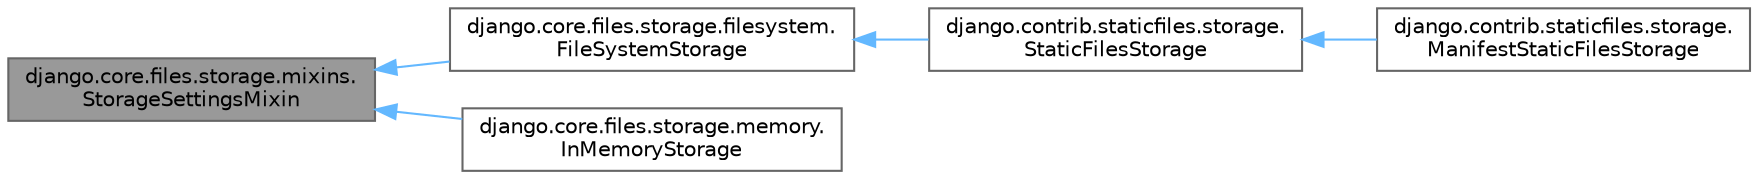 digraph "django.core.files.storage.mixins.StorageSettingsMixin"
{
 // LATEX_PDF_SIZE
  bgcolor="transparent";
  edge [fontname=Helvetica,fontsize=10,labelfontname=Helvetica,labelfontsize=10];
  node [fontname=Helvetica,fontsize=10,shape=box,height=0.2,width=0.4];
  rankdir="LR";
  Node1 [id="Node000001",label="django.core.files.storage.mixins.\lStorageSettingsMixin",height=0.2,width=0.4,color="gray40", fillcolor="grey60", style="filled", fontcolor="black",tooltip=" "];
  Node1 -> Node2 [id="edge5_Node000001_Node000002",dir="back",color="steelblue1",style="solid",tooltip=" "];
  Node2 [id="Node000002",label="django.core.files.storage.filesystem.\lFileSystemStorage",height=0.2,width=0.4,color="gray40", fillcolor="white", style="filled",URL="$classdjango_1_1core_1_1files_1_1storage_1_1filesystem_1_1FileSystemStorage.html",tooltip=" "];
  Node2 -> Node3 [id="edge6_Node000002_Node000003",dir="back",color="steelblue1",style="solid",tooltip=" "];
  Node3 [id="Node000003",label="django.contrib.staticfiles.storage.\lStaticFilesStorage",height=0.2,width=0.4,color="gray40", fillcolor="white", style="filled",URL="$classdjango_1_1contrib_1_1staticfiles_1_1storage_1_1StaticFilesStorage.html",tooltip=" "];
  Node3 -> Node4 [id="edge7_Node000003_Node000004",dir="back",color="steelblue1",style="solid",tooltip=" "];
  Node4 [id="Node000004",label="django.contrib.staticfiles.storage.\lManifestStaticFilesStorage",height=0.2,width=0.4,color="gray40", fillcolor="white", style="filled",URL="$classdjango_1_1contrib_1_1staticfiles_1_1storage_1_1ManifestStaticFilesStorage.html",tooltip=" "];
  Node1 -> Node5 [id="edge8_Node000001_Node000005",dir="back",color="steelblue1",style="solid",tooltip=" "];
  Node5 [id="Node000005",label="django.core.files.storage.memory.\lInMemoryStorage",height=0.2,width=0.4,color="gray40", fillcolor="white", style="filled",URL="$classdjango_1_1core_1_1files_1_1storage_1_1memory_1_1InMemoryStorage.html",tooltip=" "];
}
